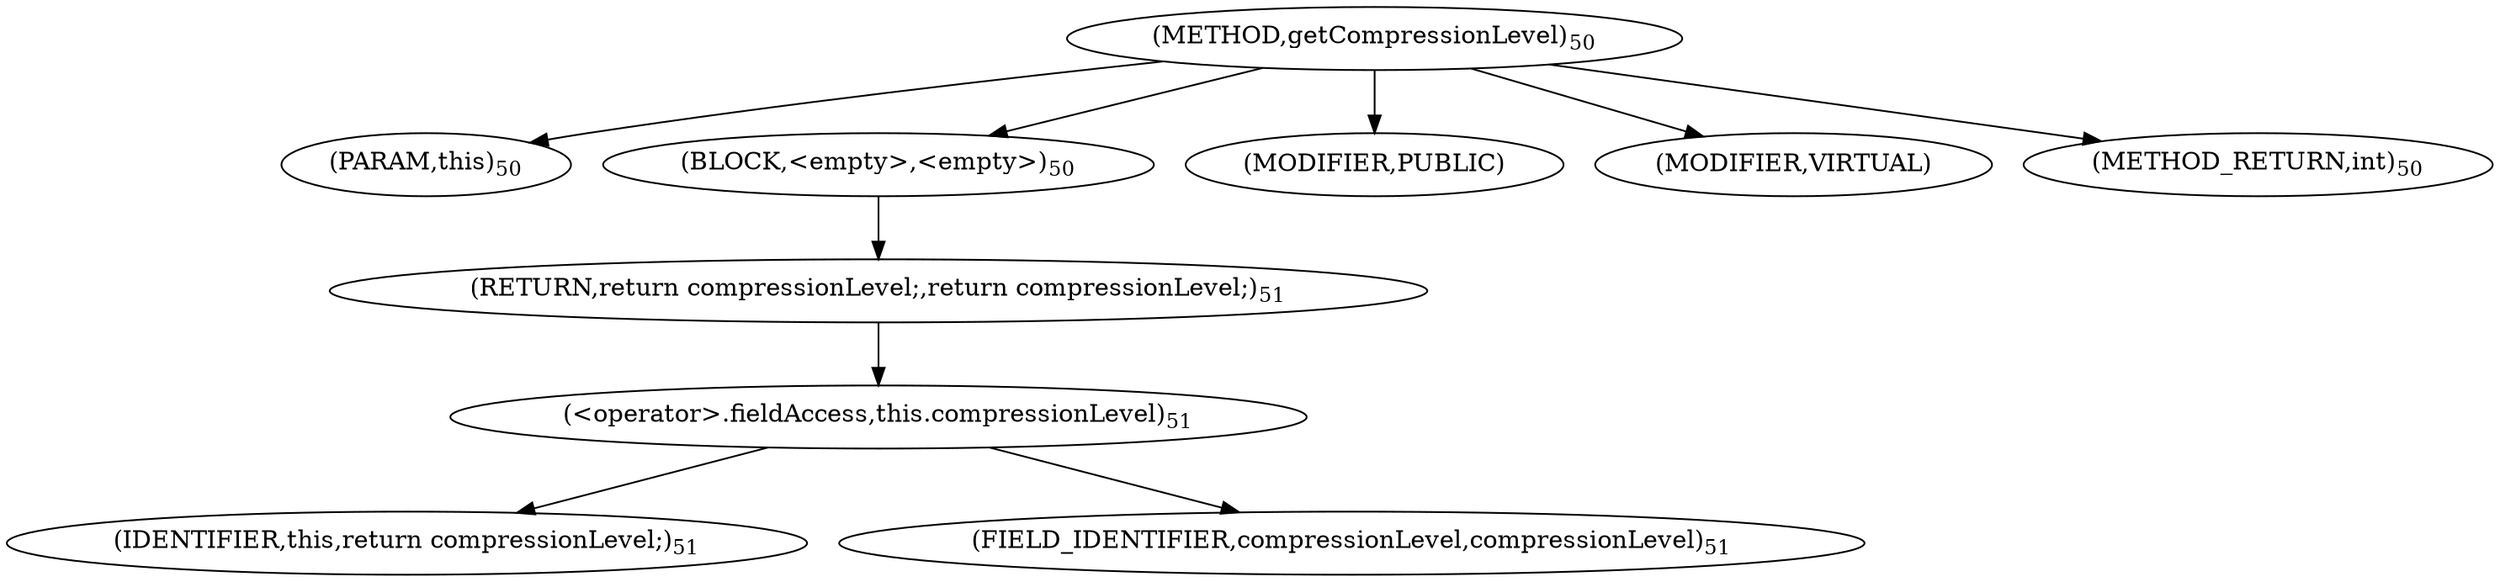 digraph "getCompressionLevel" {  
"67" [label = <(METHOD,getCompressionLevel)<SUB>50</SUB>> ]
"68" [label = <(PARAM,this)<SUB>50</SUB>> ]
"69" [label = <(BLOCK,&lt;empty&gt;,&lt;empty&gt;)<SUB>50</SUB>> ]
"70" [label = <(RETURN,return compressionLevel;,return compressionLevel;)<SUB>51</SUB>> ]
"71" [label = <(&lt;operator&gt;.fieldAccess,this.compressionLevel)<SUB>51</SUB>> ]
"72" [label = <(IDENTIFIER,this,return compressionLevel;)<SUB>51</SUB>> ]
"73" [label = <(FIELD_IDENTIFIER,compressionLevel,compressionLevel)<SUB>51</SUB>> ]
"74" [label = <(MODIFIER,PUBLIC)> ]
"75" [label = <(MODIFIER,VIRTUAL)> ]
"76" [label = <(METHOD_RETURN,int)<SUB>50</SUB>> ]
  "67" -> "68" 
  "67" -> "69" 
  "67" -> "74" 
  "67" -> "75" 
  "67" -> "76" 
  "69" -> "70" 
  "70" -> "71" 
  "71" -> "72" 
  "71" -> "73" 
}
